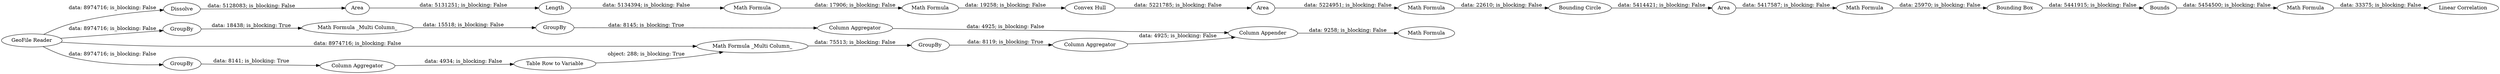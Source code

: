 digraph {
	"-3749773318151994288_16" [label=Length]
	"-3749773318151994288_15" [label=Area]
	"-3749773318151994288_22" [label="Bounding Circle"]
	"-3749773318151994288_5" [label="Column Aggregator"]
	"-3749773318151994288_27" [label="Math Formula"]
	"-3749773318151994288_9" [label="Math Formula _Multi Column_"]
	"-3749773318151994288_17" [label="Math Formula"]
	"-3749773318151994288_21" [label="Math Formula"]
	"-3749773318151994288_20" [label=Area]
	"-3749773318151994288_14" [label=Dissolve]
	"-3749773318151994288_7" [label="Column Aggregator"]
	"-3749773318151994288_23" [label=Area]
	"-3749773318151994288_2" [label=GroupBy]
	"-3749773318151994288_28" [label="Linear Correlation"]
	"-3749773318151994288_24" [label="Math Formula"]
	"-3749773318151994288_18" [label="Math Formula"]
	"-3749773318151994288_4" [label=GroupBy]
	"-3749773318151994288_10" [label=GroupBy]
	"-3749773318151994288_25" [label="Bounding Box"]
	"-3749773318151994288_3" [label="Math Formula _Multi Column_"]
	"-3749773318151994288_8" [label="Table Row to Variable"]
	"-3749773318151994288_13" [label="Math Formula"]
	"-3749773318151994288_26" [label=Bounds]
	"-3749773318151994288_1" [label="GeoFile Reader"]
	"-3749773318151994288_6" [label=GroupBy]
	"-3749773318151994288_11" [label="Column Aggregator"]
	"-3749773318151994288_12" [label="Column Appender"]
	"-3749773318151994288_19" [label="Convex Hull"]
	"-3749773318151994288_1" -> "-3749773318151994288_9" [label="data: 8974716; is_blocking: False"]
	"-3749773318151994288_21" -> "-3749773318151994288_22" [label="data: 22610; is_blocking: False"]
	"-3749773318151994288_3" -> "-3749773318151994288_4" [label="data: 15518; is_blocking: False"]
	"-3749773318151994288_18" -> "-3749773318151994288_19" [label="data: 19258; is_blocking: False"]
	"-3749773318151994288_22" -> "-3749773318151994288_23" [label="data: 5414421; is_blocking: False"]
	"-3749773318151994288_27" -> "-3749773318151994288_28" [label="data: 33375; is_blocking: False"]
	"-3749773318151994288_6" -> "-3749773318151994288_7" [label="data: 8141; is_blocking: True"]
	"-3749773318151994288_16" -> "-3749773318151994288_17" [label="data: 5134394; is_blocking: False"]
	"-3749773318151994288_19" -> "-3749773318151994288_20" [label="data: 5221785; is_blocking: False"]
	"-3749773318151994288_2" -> "-3749773318151994288_3" [label="data: 18438; is_blocking: True"]
	"-3749773318151994288_14" -> "-3749773318151994288_15" [label="data: 5128083; is_blocking: False"]
	"-3749773318151994288_1" -> "-3749773318151994288_14" [label="data: 8974716; is_blocking: False"]
	"-3749773318151994288_11" -> "-3749773318151994288_12" [label="data: 4925; is_blocking: False"]
	"-3749773318151994288_1" -> "-3749773318151994288_2" [label="data: 8974716; is_blocking: False"]
	"-3749773318151994288_4" -> "-3749773318151994288_5" [label="data: 8145; is_blocking: True"]
	"-3749773318151994288_26" -> "-3749773318151994288_27" [label="data: 5454500; is_blocking: False"]
	"-3749773318151994288_5" -> "-3749773318151994288_12" [label="data: 4925; is_blocking: False"]
	"-3749773318151994288_20" -> "-3749773318151994288_21" [label="data: 5224951; is_blocking: False"]
	"-3749773318151994288_1" -> "-3749773318151994288_6" [label="data: 8974716; is_blocking: False"]
	"-3749773318151994288_23" -> "-3749773318151994288_24" [label="data: 5417587; is_blocking: False"]
	"-3749773318151994288_10" -> "-3749773318151994288_11" [label="data: 8119; is_blocking: True"]
	"-3749773318151994288_7" -> "-3749773318151994288_8" [label="data: 4934; is_blocking: False"]
	"-3749773318151994288_25" -> "-3749773318151994288_26" [label="data: 5441915; is_blocking: False"]
	"-3749773318151994288_8" -> "-3749773318151994288_9" [label="object: 288; is_blocking: True"]
	"-3749773318151994288_9" -> "-3749773318151994288_10" [label="data: 75513; is_blocking: False"]
	"-3749773318151994288_12" -> "-3749773318151994288_13" [label="data: 9258; is_blocking: False"]
	"-3749773318151994288_24" -> "-3749773318151994288_25" [label="data: 25970; is_blocking: False"]
	"-3749773318151994288_17" -> "-3749773318151994288_18" [label="data: 17906; is_blocking: False"]
	"-3749773318151994288_15" -> "-3749773318151994288_16" [label="data: 5131251; is_blocking: False"]
	rankdir=LR
}
